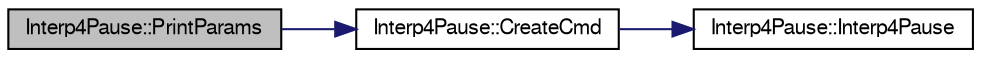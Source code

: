 digraph "Interp4Pause::PrintParams"
{
  edge [fontname="FreeSans",fontsize="10",labelfontname="FreeSans",labelfontsize="10"];
  node [fontname="FreeSans",fontsize="10",shape=record];
  rankdir="LR";
  Node1 [label="Interp4Pause::PrintParams",height=0.2,width=0.4,color="black", fillcolor="grey75", style="filled", fontcolor="black"];
  Node1 -> Node2 [color="midnightblue",fontsize="10",style="solid",fontname="FreeSans"];
  Node2 [label="Interp4Pause::CreateCmd",height=0.2,width=0.4,color="black", fillcolor="white", style="filled",URL="$class_interp4_pause.html#a83787a2f3cc02c0164597ff506fed3de",tooltip="Ta metoda nie musi być zdefiniowna w klasie bazowej. "];
  Node2 -> Node3 [color="midnightblue",fontsize="10",style="solid",fontname="FreeSans"];
  Node3 [label="Interp4Pause::Interp4Pause",height=0.2,width=0.4,color="black", fillcolor="white", style="filled",URL="$class_interp4_pause.html#a8ed3abb0ba307e144e4c07f586f48eb9",tooltip="konstruktor "];
}
